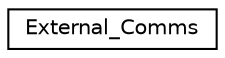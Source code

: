 digraph "Graphical Class Hierarchy"
{
 // INTERACTIVE_SVG=YES
 // LATEX_PDF_SIZE
  edge [fontname="Helvetica",fontsize="10",labelfontname="Helvetica",labelfontsize="10"];
  node [fontname="Helvetica",fontsize="10",shape=record];
  rankdir="LR";
  Node0 [label="External_Comms",height=0.2,width=0.4,color="black", fillcolor="white", style="filled",URL="$class_external___comms.html",tooltip="used for external communication"];
}
